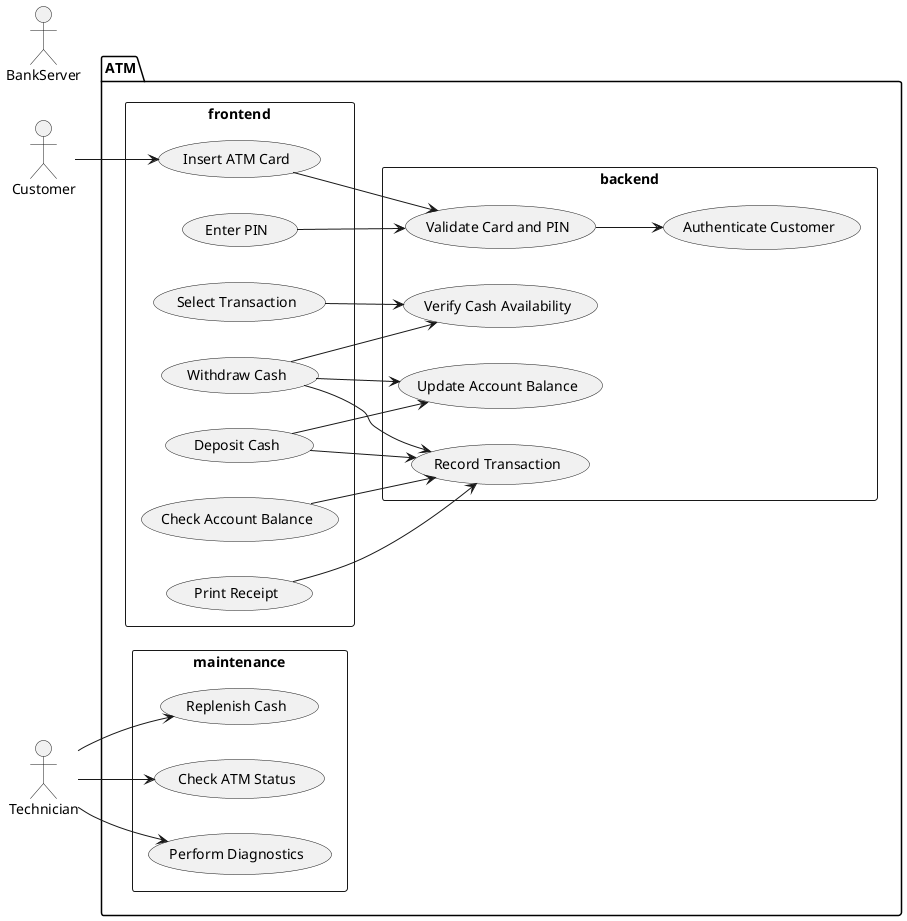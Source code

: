 @startuml
left to right direction

actor Customer as C
actor BankServer as BS
actor Technician as T

package ATM {

    rectangle frontend {
        usecase "Insert ATM Card" as F1
        usecase "Enter PIN" as F2
        usecase "Select Transaction" as F3
        usecase "Withdraw Cash" as F4
        usecase "Check Account Balance" as F5
        usecase "Deposit Cash" as F6
        usecase "Print Receipt" as F7
    }

    rectangle backend {
        usecase "Validate Card and PIN" as B1
        usecase "Authenticate Customer" as B2
        usecase "Update Account Balance" as B3
        usecase "Record Transaction" as B4
        usecase "Verify Cash Availability" as B5
    }

    rectangle maintenance {
        usecase "Replenish Cash" as M1
        usecase "Check ATM Status" as M2
        usecase "Perform Diagnostics" as M3
    }
}

' Frontend interactions
C --> F1
F1 --> B1
F2 --> B1
B1 --> B2
F3 --> B5
F4 --> B5
F4 --> B3
F4 --> B4
F5 --> B4
F6 --> B3
F6 --> B4
F7 --> B4

' Backend and Maintenance
T --> M1
T --> M2
T --> M3

@enduml
